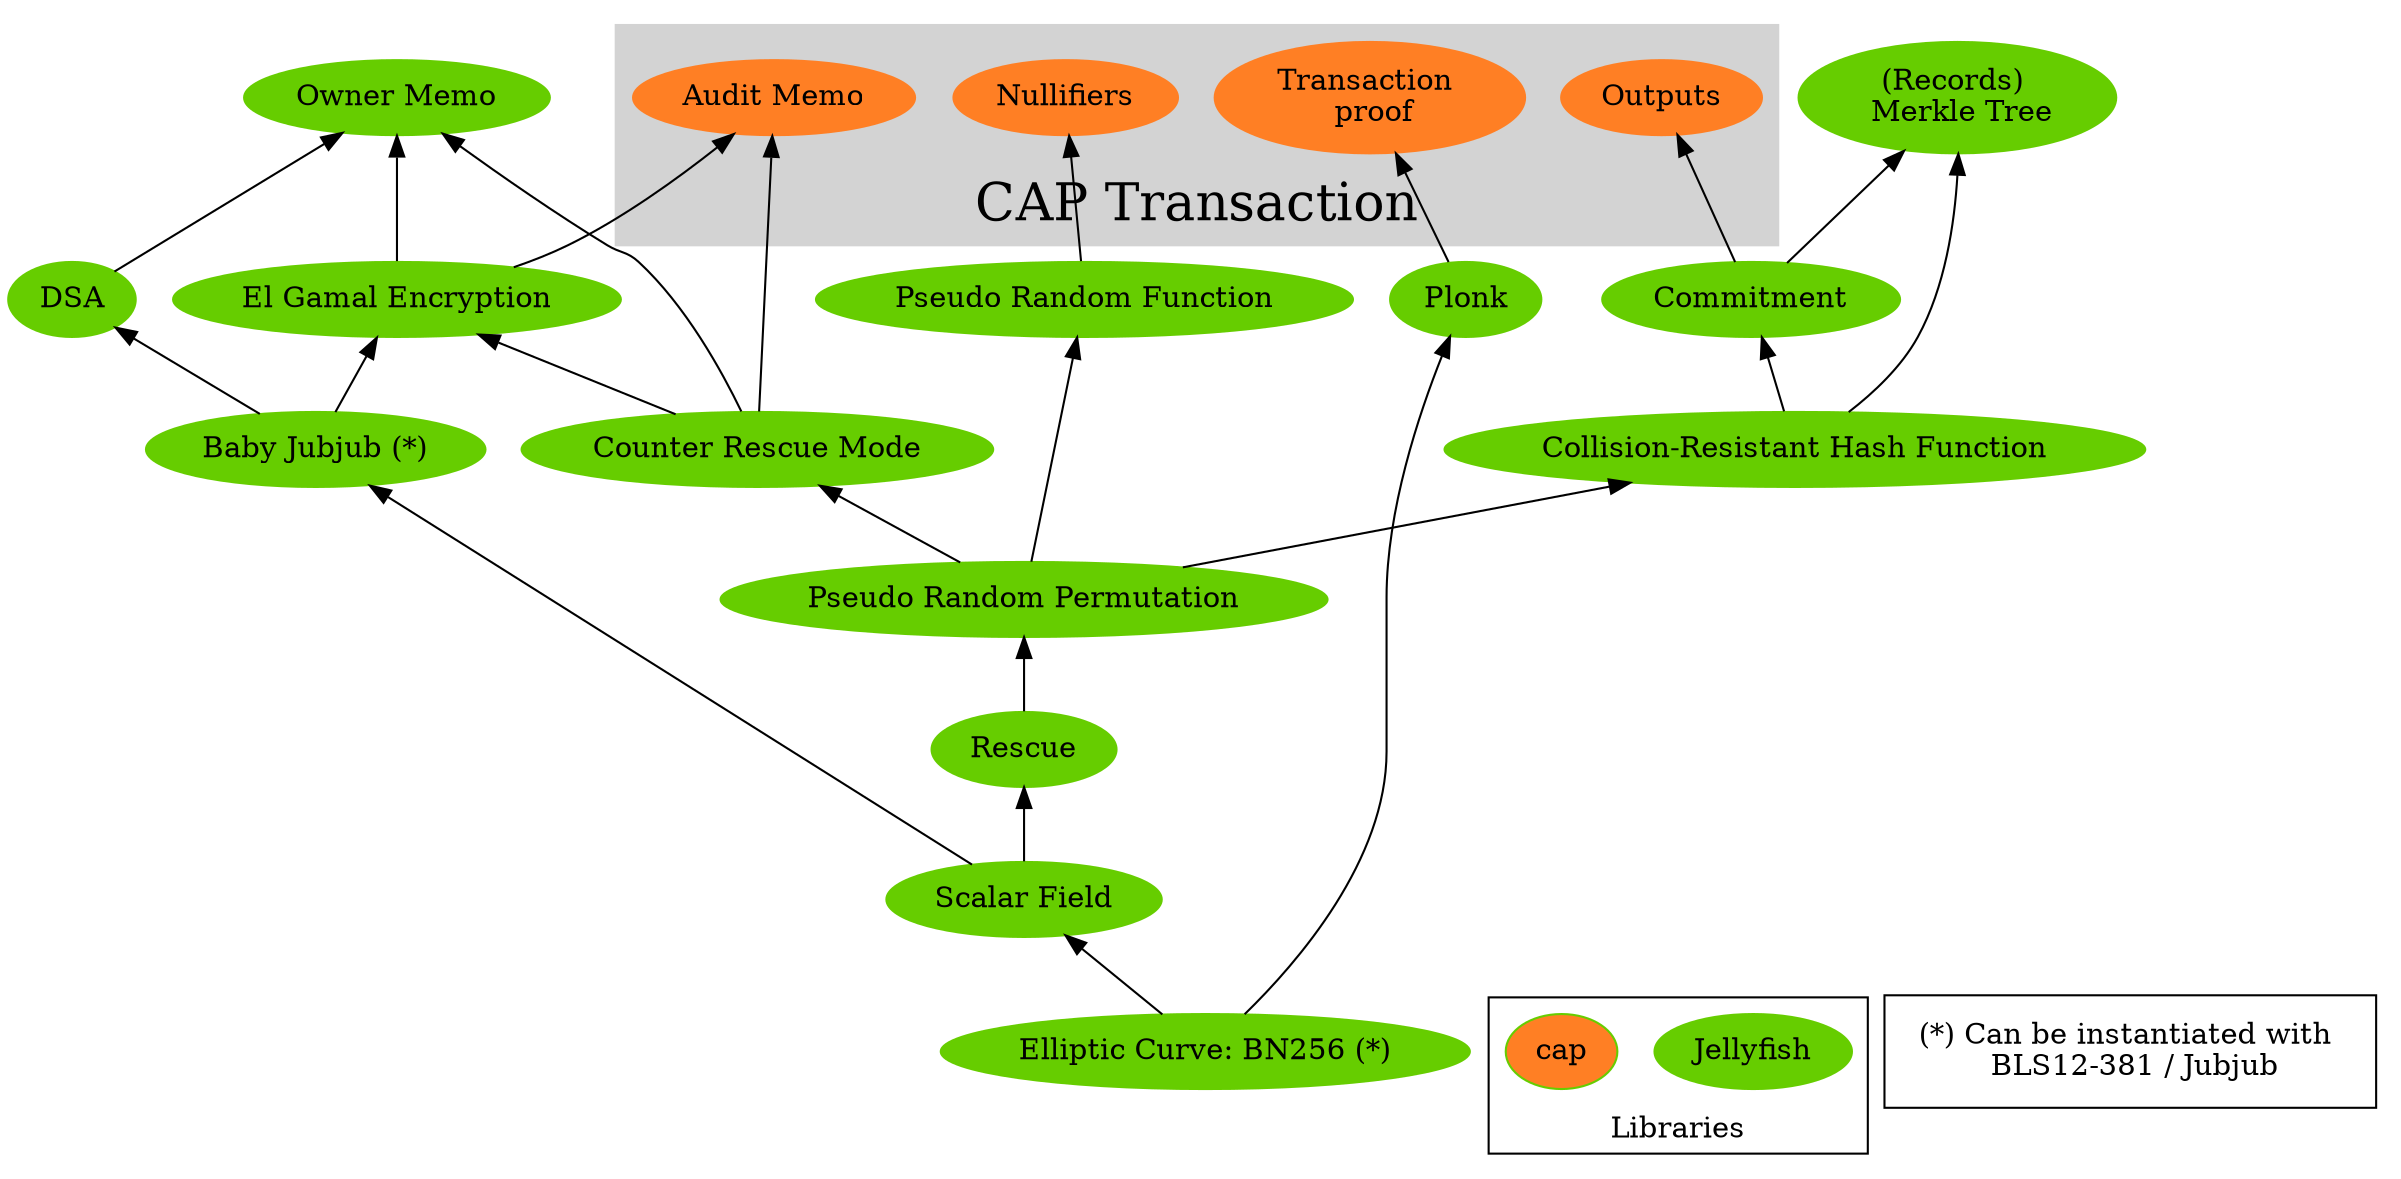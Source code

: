 digraph {
    rankdir="BT"
    compound=true;
    node [style=filled, color="chartreuse3"]
    EC  [ label="Elliptic Curve: BN256 (*)" ]
    SF  [ label="Scalar Field" ]
    R   [ label="Rescue" ]
    PRP [ label="Pseudo Random Permutation" ]
    PRF [ label="Pseudo Random Function" ]
    CRHF [ label="Collision-Resistant Hash Function" ]
    CRM  [ label="Counter Rescue Mode" ]
    EGE [ label="El Gamal Encryption" ]
    CircuitEC [ label="Baby Jubjub (*)" ]
    DSA [ label= "DSA"]
    Plonk [ label= "Plonk"]
    Comm  [ label= "Commitment"]
    MT [ label= "(Records) \n Merkle Tree"]
    OM  [label="Owner Memo" ]

    subgraph cluster_0 {
    style=filled;
    color=lightgrey;
    label="CAP Transaction";
    fontsize="25pt"
    node [style=filled,color="chocolate1"]
        NL  [ label= "Nullifiers"]
        TXProof [ label= "Transaction \n proof"]
        Outputs [ label= "Outputs"]
        AM [ label= "Audit Memo"]

    }

    subgraph cluster_01 {
        label = "Libraries";
        node [style=filled]
        rank=same
        Jellyfish [label="Jellyfish" , fillcolor="chartreuse3"  width=0.2];
        cap [ label="cap", fillcolor="chocolate1" width=0.2];
    }

    subgraph cluster_02 {

    node [shape=box]
    note [label="(*) Can be instantiated with \n BLS12-381 / Jubjub" fillcolor="white"  color="white"];
    }

    EC -> SF
    SF -> R
    R -> PRP
    PRP -> PRF
    PRP -> CRHF
    PRP -> CRM
    SF -> CircuitEC
    CircuitEC -> DSA
    EC -> Plonk
    CircuitEC -> EGE
    CRM -> EGE
    CRHF -> Comm
    Comm -> MT
    CRHF -> MT
    PRF -> NL
    Plonk -> TXProof
    Comm -> Outputs
    CRM -> AM
    EGE -> AM
    DSA -> OM
    EGE -> OM
    CRM -> OM

}
